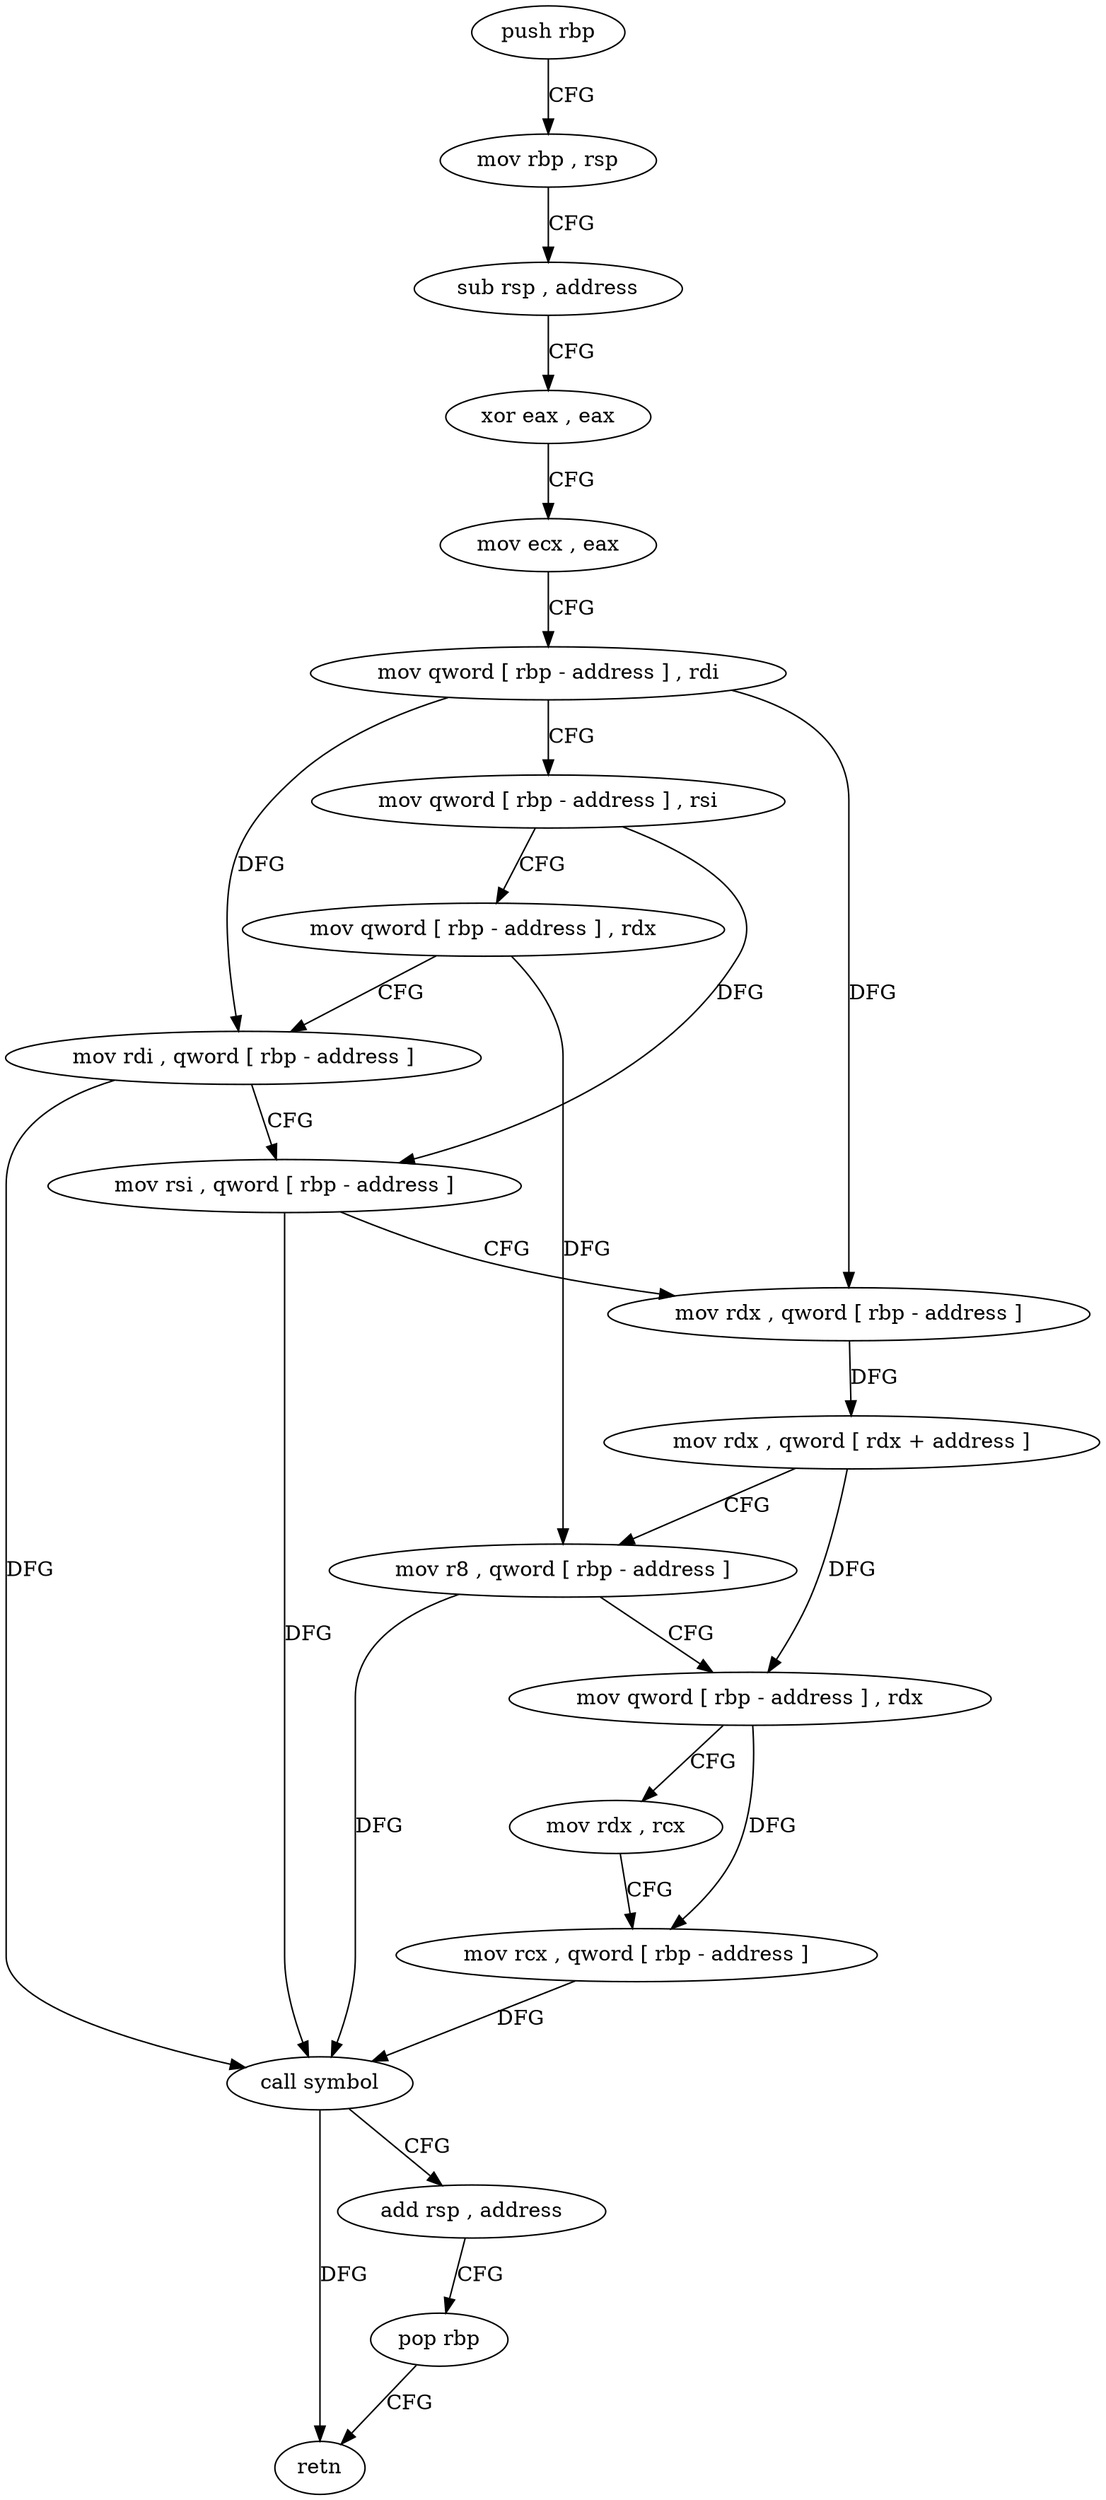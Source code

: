 digraph "func" {
"198784" [label = "push rbp" ]
"198785" [label = "mov rbp , rsp" ]
"198788" [label = "sub rsp , address" ]
"198792" [label = "xor eax , eax" ]
"198794" [label = "mov ecx , eax" ]
"198796" [label = "mov qword [ rbp - address ] , rdi" ]
"198800" [label = "mov qword [ rbp - address ] , rsi" ]
"198804" [label = "mov qword [ rbp - address ] , rdx" ]
"198808" [label = "mov rdi , qword [ rbp - address ]" ]
"198812" [label = "mov rsi , qword [ rbp - address ]" ]
"198816" [label = "mov rdx , qword [ rbp - address ]" ]
"198820" [label = "mov rdx , qword [ rdx + address ]" ]
"198824" [label = "mov r8 , qword [ rbp - address ]" ]
"198828" [label = "mov qword [ rbp - address ] , rdx" ]
"198832" [label = "mov rdx , rcx" ]
"198835" [label = "mov rcx , qword [ rbp - address ]" ]
"198839" [label = "call symbol" ]
"198844" [label = "add rsp , address" ]
"198848" [label = "pop rbp" ]
"198849" [label = "retn" ]
"198784" -> "198785" [ label = "CFG" ]
"198785" -> "198788" [ label = "CFG" ]
"198788" -> "198792" [ label = "CFG" ]
"198792" -> "198794" [ label = "CFG" ]
"198794" -> "198796" [ label = "CFG" ]
"198796" -> "198800" [ label = "CFG" ]
"198796" -> "198808" [ label = "DFG" ]
"198796" -> "198816" [ label = "DFG" ]
"198800" -> "198804" [ label = "CFG" ]
"198800" -> "198812" [ label = "DFG" ]
"198804" -> "198808" [ label = "CFG" ]
"198804" -> "198824" [ label = "DFG" ]
"198808" -> "198812" [ label = "CFG" ]
"198808" -> "198839" [ label = "DFG" ]
"198812" -> "198816" [ label = "CFG" ]
"198812" -> "198839" [ label = "DFG" ]
"198816" -> "198820" [ label = "DFG" ]
"198820" -> "198824" [ label = "CFG" ]
"198820" -> "198828" [ label = "DFG" ]
"198824" -> "198828" [ label = "CFG" ]
"198824" -> "198839" [ label = "DFG" ]
"198828" -> "198832" [ label = "CFG" ]
"198828" -> "198835" [ label = "DFG" ]
"198832" -> "198835" [ label = "CFG" ]
"198835" -> "198839" [ label = "DFG" ]
"198839" -> "198844" [ label = "CFG" ]
"198839" -> "198849" [ label = "DFG" ]
"198844" -> "198848" [ label = "CFG" ]
"198848" -> "198849" [ label = "CFG" ]
}
